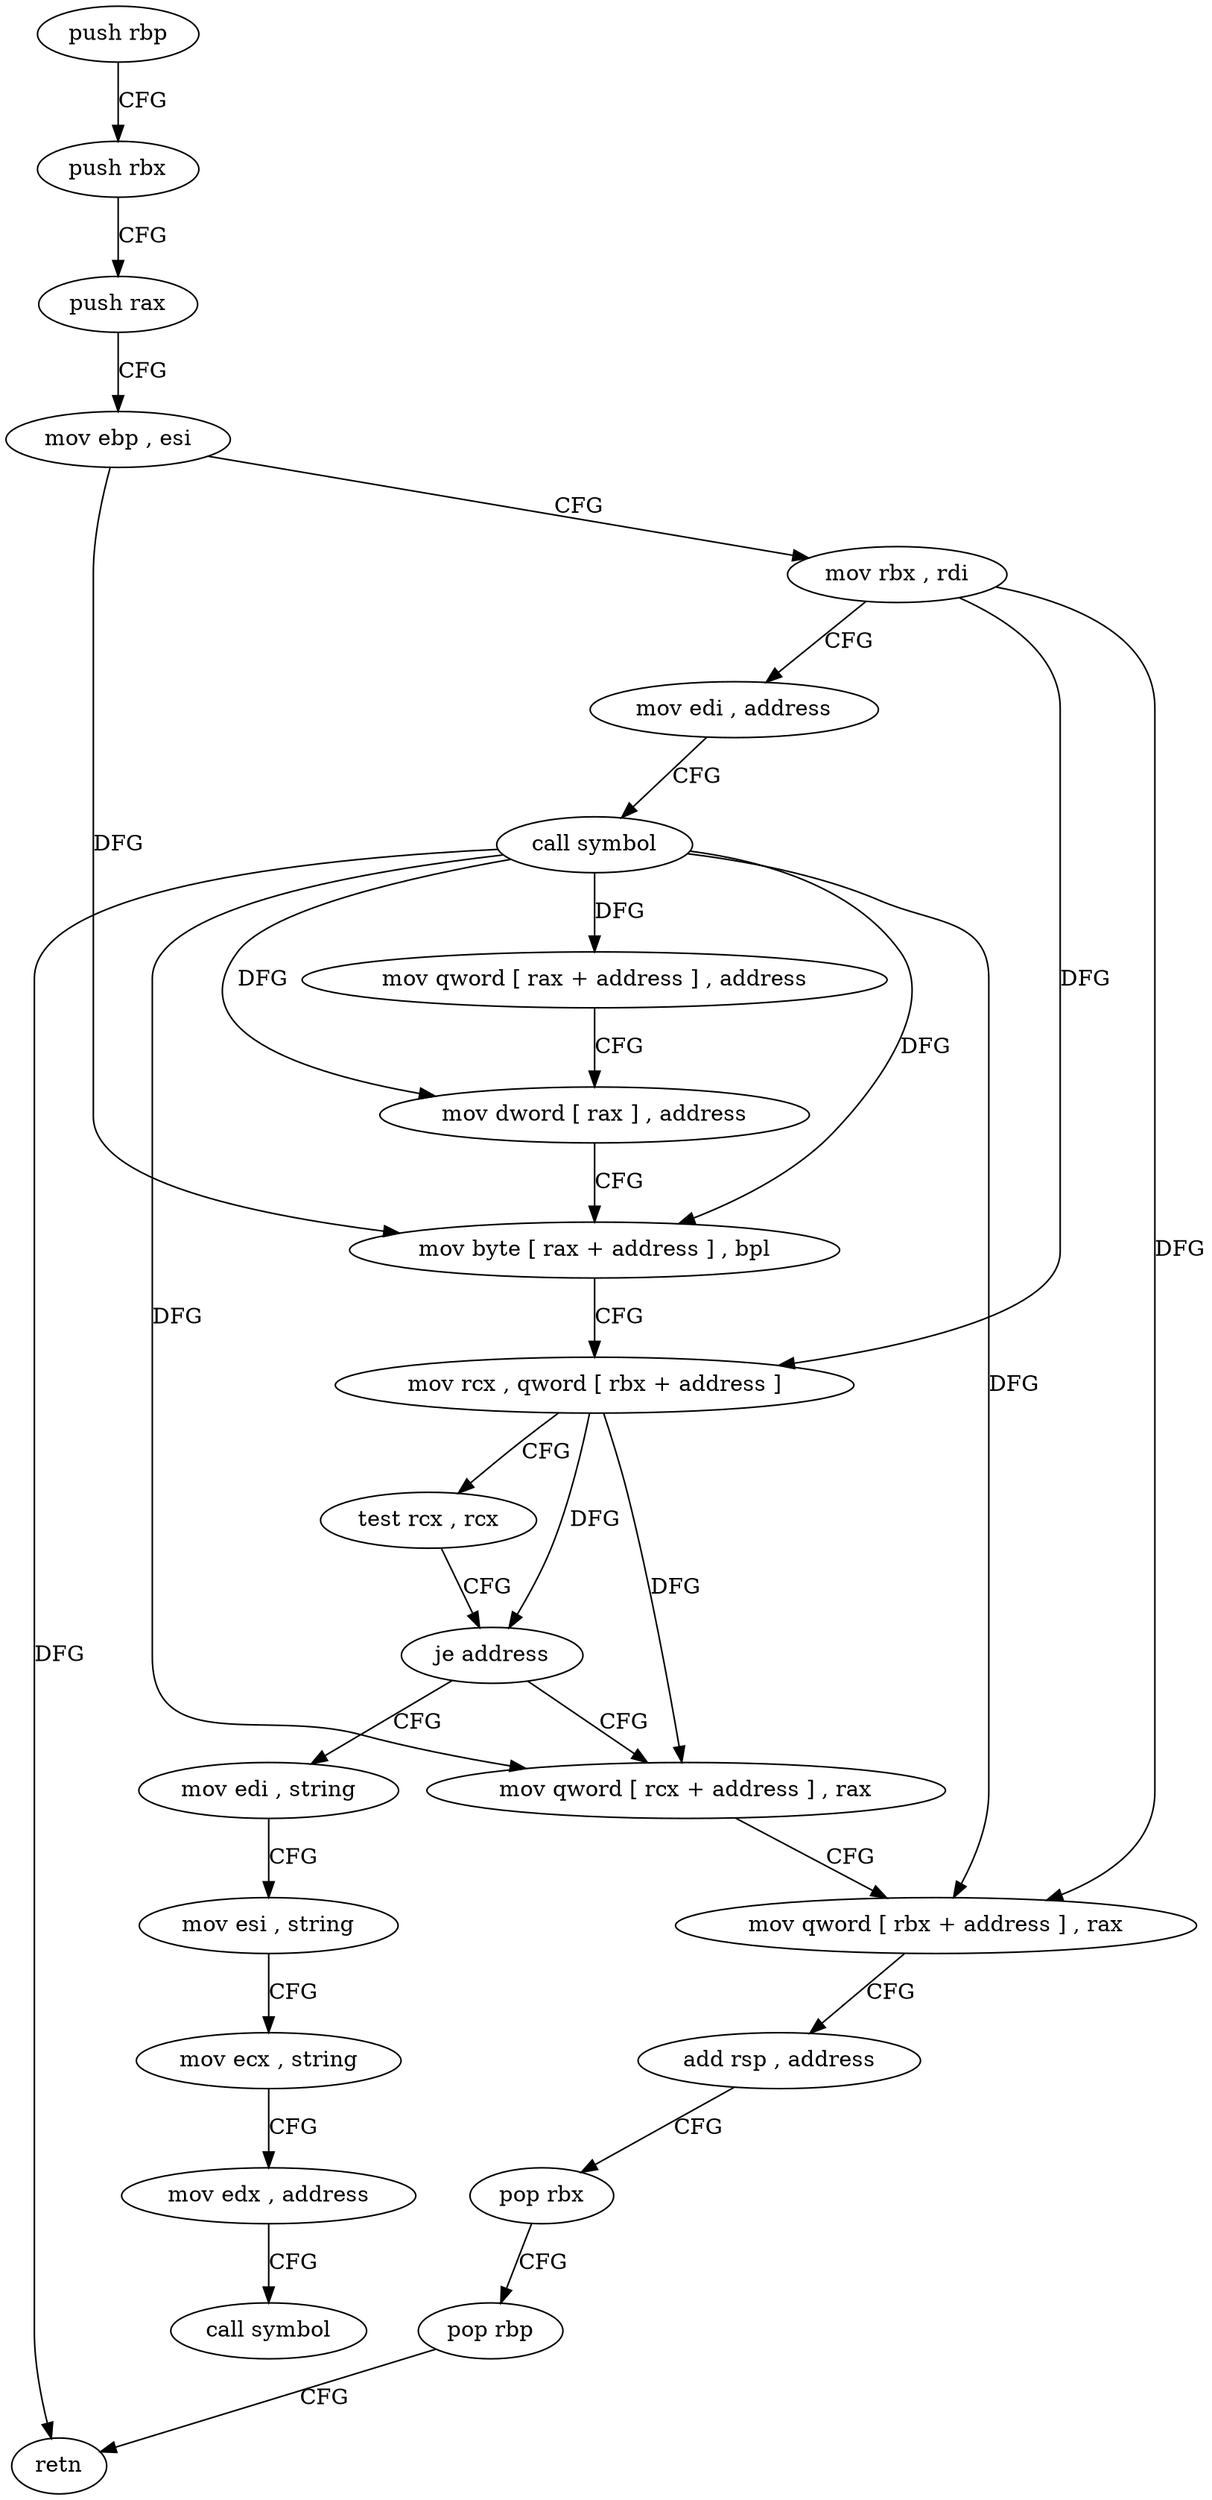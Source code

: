 digraph "func" {
"4207056" [label = "push rbp" ]
"4207057" [label = "push rbx" ]
"4207058" [label = "push rax" ]
"4207059" [label = "mov ebp , esi" ]
"4207061" [label = "mov rbx , rdi" ]
"4207064" [label = "mov edi , address" ]
"4207069" [label = "call symbol" ]
"4207074" [label = "mov qword [ rax + address ] , address" ]
"4207082" [label = "mov dword [ rax ] , address" ]
"4207088" [label = "mov byte [ rax + address ] , bpl" ]
"4207092" [label = "mov rcx , qword [ rbx + address ]" ]
"4207096" [label = "test rcx , rcx" ]
"4207099" [label = "je address" ]
"4207116" [label = "mov edi , string" ]
"4207101" [label = "mov qword [ rcx + address ] , rax" ]
"4207121" [label = "mov esi , string" ]
"4207126" [label = "mov ecx , string" ]
"4207131" [label = "mov edx , address" ]
"4207136" [label = "call symbol" ]
"4207105" [label = "mov qword [ rbx + address ] , rax" ]
"4207109" [label = "add rsp , address" ]
"4207113" [label = "pop rbx" ]
"4207114" [label = "pop rbp" ]
"4207115" [label = "retn" ]
"4207056" -> "4207057" [ label = "CFG" ]
"4207057" -> "4207058" [ label = "CFG" ]
"4207058" -> "4207059" [ label = "CFG" ]
"4207059" -> "4207061" [ label = "CFG" ]
"4207059" -> "4207088" [ label = "DFG" ]
"4207061" -> "4207064" [ label = "CFG" ]
"4207061" -> "4207092" [ label = "DFG" ]
"4207061" -> "4207105" [ label = "DFG" ]
"4207064" -> "4207069" [ label = "CFG" ]
"4207069" -> "4207074" [ label = "DFG" ]
"4207069" -> "4207082" [ label = "DFG" ]
"4207069" -> "4207088" [ label = "DFG" ]
"4207069" -> "4207101" [ label = "DFG" ]
"4207069" -> "4207105" [ label = "DFG" ]
"4207069" -> "4207115" [ label = "DFG" ]
"4207074" -> "4207082" [ label = "CFG" ]
"4207082" -> "4207088" [ label = "CFG" ]
"4207088" -> "4207092" [ label = "CFG" ]
"4207092" -> "4207096" [ label = "CFG" ]
"4207092" -> "4207099" [ label = "DFG" ]
"4207092" -> "4207101" [ label = "DFG" ]
"4207096" -> "4207099" [ label = "CFG" ]
"4207099" -> "4207116" [ label = "CFG" ]
"4207099" -> "4207101" [ label = "CFG" ]
"4207116" -> "4207121" [ label = "CFG" ]
"4207101" -> "4207105" [ label = "CFG" ]
"4207121" -> "4207126" [ label = "CFG" ]
"4207126" -> "4207131" [ label = "CFG" ]
"4207131" -> "4207136" [ label = "CFG" ]
"4207105" -> "4207109" [ label = "CFG" ]
"4207109" -> "4207113" [ label = "CFG" ]
"4207113" -> "4207114" [ label = "CFG" ]
"4207114" -> "4207115" [ label = "CFG" ]
}
